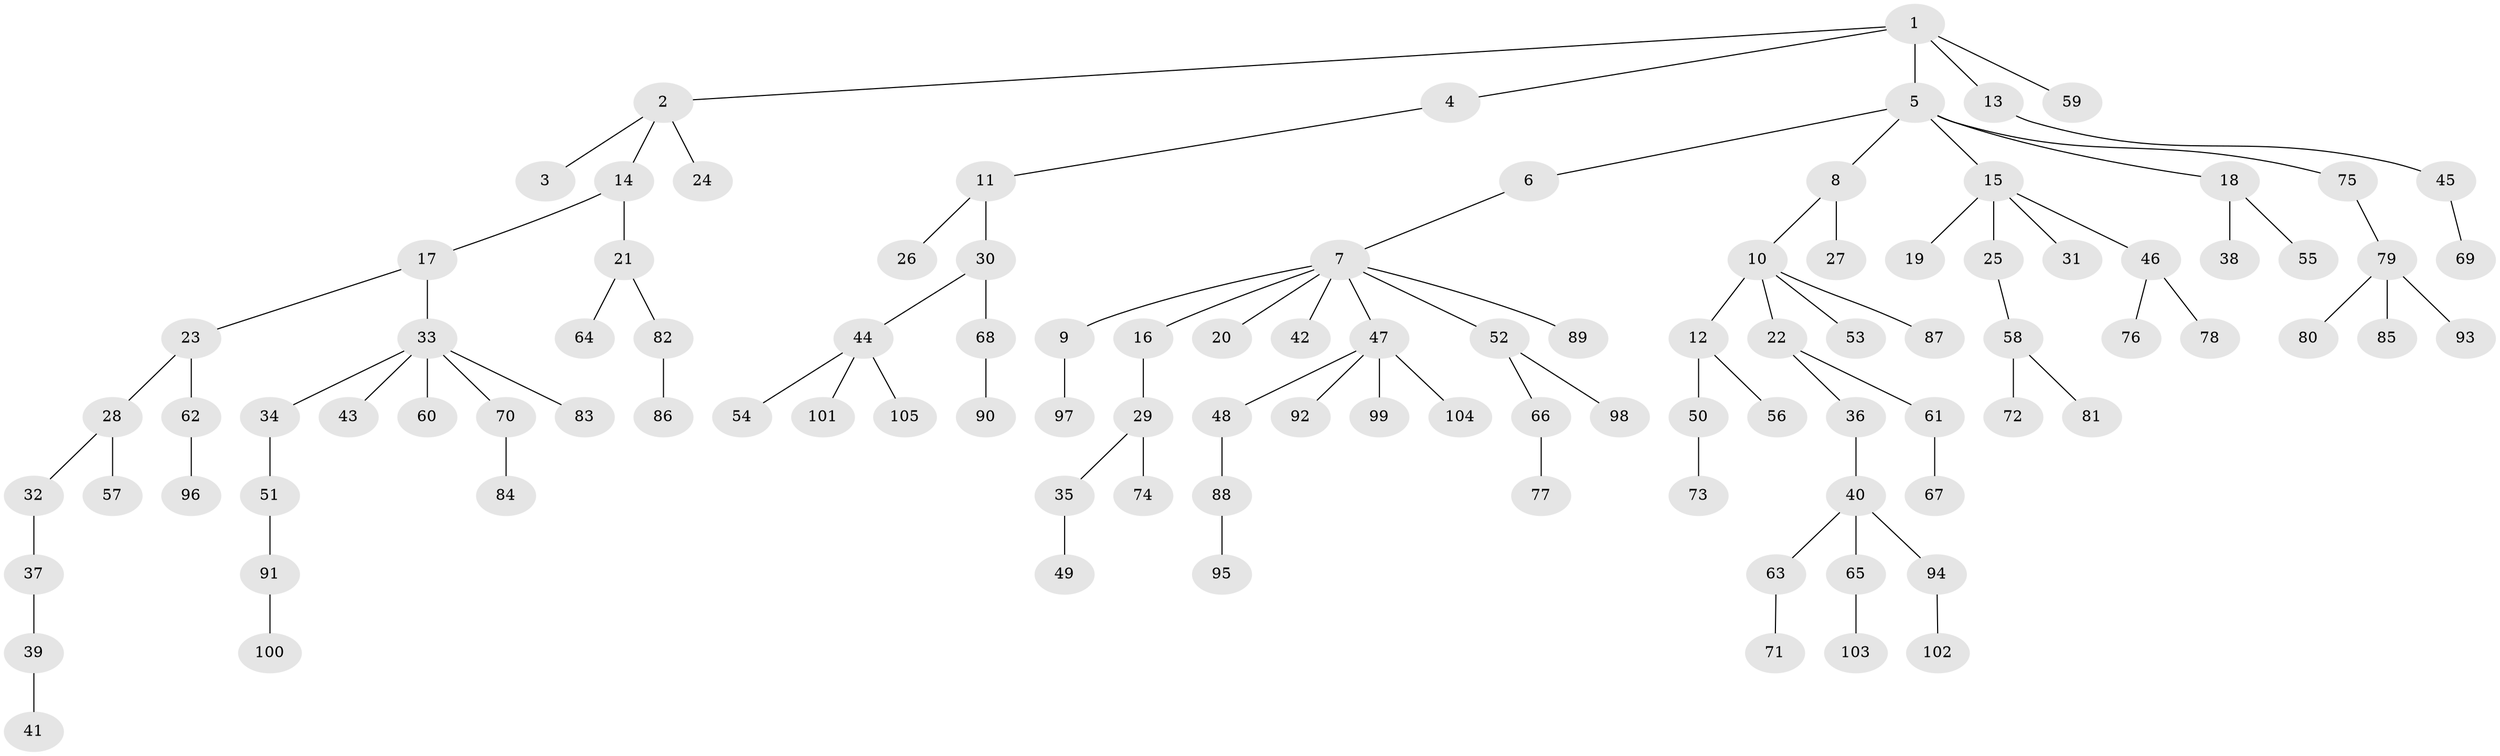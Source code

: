 // coarse degree distribution, {5: 0.04285714285714286, 1: 0.6, 6: 0.04285714285714286, 7: 0.014285714285714285, 2: 0.15714285714285714, 4: 0.05714285714285714, 3: 0.08571428571428572}
// Generated by graph-tools (version 1.1) at 2025/42/03/06/25 10:42:02]
// undirected, 105 vertices, 104 edges
graph export_dot {
graph [start="1"]
  node [color=gray90,style=filled];
  1;
  2;
  3;
  4;
  5;
  6;
  7;
  8;
  9;
  10;
  11;
  12;
  13;
  14;
  15;
  16;
  17;
  18;
  19;
  20;
  21;
  22;
  23;
  24;
  25;
  26;
  27;
  28;
  29;
  30;
  31;
  32;
  33;
  34;
  35;
  36;
  37;
  38;
  39;
  40;
  41;
  42;
  43;
  44;
  45;
  46;
  47;
  48;
  49;
  50;
  51;
  52;
  53;
  54;
  55;
  56;
  57;
  58;
  59;
  60;
  61;
  62;
  63;
  64;
  65;
  66;
  67;
  68;
  69;
  70;
  71;
  72;
  73;
  74;
  75;
  76;
  77;
  78;
  79;
  80;
  81;
  82;
  83;
  84;
  85;
  86;
  87;
  88;
  89;
  90;
  91;
  92;
  93;
  94;
  95;
  96;
  97;
  98;
  99;
  100;
  101;
  102;
  103;
  104;
  105;
  1 -- 2;
  1 -- 4;
  1 -- 5;
  1 -- 13;
  1 -- 59;
  2 -- 3;
  2 -- 14;
  2 -- 24;
  4 -- 11;
  5 -- 6;
  5 -- 8;
  5 -- 15;
  5 -- 18;
  5 -- 75;
  6 -- 7;
  7 -- 9;
  7 -- 16;
  7 -- 20;
  7 -- 42;
  7 -- 47;
  7 -- 52;
  7 -- 89;
  8 -- 10;
  8 -- 27;
  9 -- 97;
  10 -- 12;
  10 -- 22;
  10 -- 53;
  10 -- 87;
  11 -- 26;
  11 -- 30;
  12 -- 50;
  12 -- 56;
  13 -- 45;
  14 -- 17;
  14 -- 21;
  15 -- 19;
  15 -- 25;
  15 -- 31;
  15 -- 46;
  16 -- 29;
  17 -- 23;
  17 -- 33;
  18 -- 38;
  18 -- 55;
  21 -- 64;
  21 -- 82;
  22 -- 36;
  22 -- 61;
  23 -- 28;
  23 -- 62;
  25 -- 58;
  28 -- 32;
  28 -- 57;
  29 -- 35;
  29 -- 74;
  30 -- 44;
  30 -- 68;
  32 -- 37;
  33 -- 34;
  33 -- 43;
  33 -- 60;
  33 -- 70;
  33 -- 83;
  34 -- 51;
  35 -- 49;
  36 -- 40;
  37 -- 39;
  39 -- 41;
  40 -- 63;
  40 -- 65;
  40 -- 94;
  44 -- 54;
  44 -- 101;
  44 -- 105;
  45 -- 69;
  46 -- 76;
  46 -- 78;
  47 -- 48;
  47 -- 92;
  47 -- 99;
  47 -- 104;
  48 -- 88;
  50 -- 73;
  51 -- 91;
  52 -- 66;
  52 -- 98;
  58 -- 72;
  58 -- 81;
  61 -- 67;
  62 -- 96;
  63 -- 71;
  65 -- 103;
  66 -- 77;
  68 -- 90;
  70 -- 84;
  75 -- 79;
  79 -- 80;
  79 -- 85;
  79 -- 93;
  82 -- 86;
  88 -- 95;
  91 -- 100;
  94 -- 102;
}
